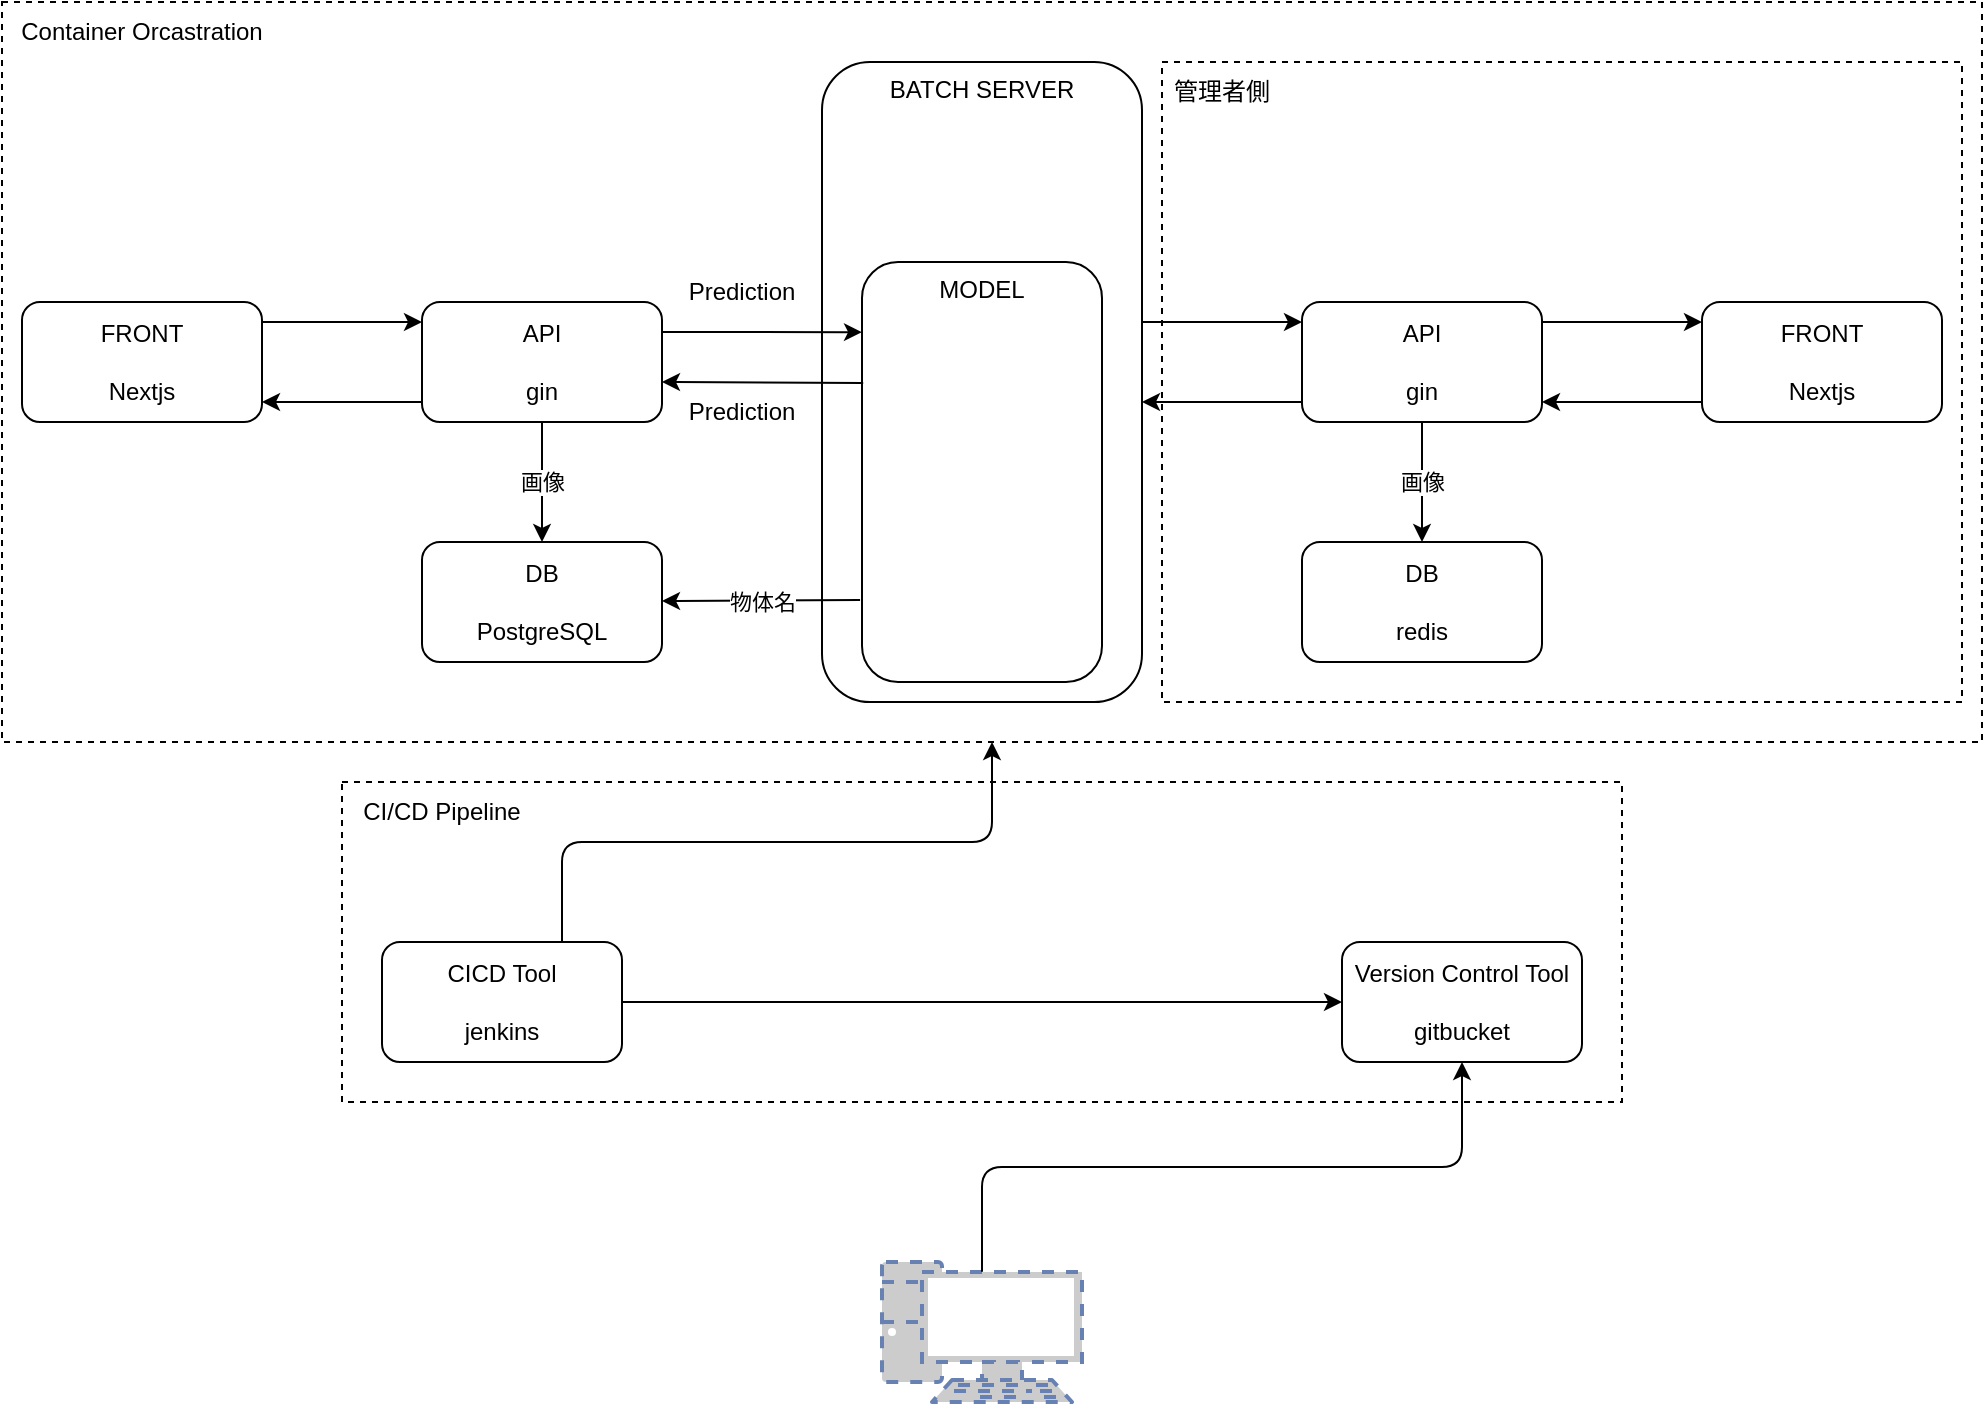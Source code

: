 <mxfile>
    <diagram id="oFzymOmgXEcPGZudOugp" name="ページ1">
        <mxGraphModel dx="928" dy="604" grid="1" gridSize="10" guides="1" tooltips="1" connect="1" arrows="1" fold="1" page="1" pageScale="1" pageWidth="1169" pageHeight="827" math="0" shadow="0">
            <root>
                <mxCell id="0"/>
                <mxCell id="1" parent="0"/>
                <mxCell id="41" value="" style="rounded=0;whiteSpace=wrap;html=1;dashed=1;fillColor=none;" vertex="1" parent="1">
                    <mxGeometry x="260" y="440" width="640" height="160" as="geometry"/>
                </mxCell>
                <mxCell id="43" value="" style="rounded=0;whiteSpace=wrap;html=1;dashed=1;fillColor=none;" vertex="1" parent="1">
                    <mxGeometry x="90" y="50" width="990" height="370" as="geometry"/>
                </mxCell>
                <mxCell id="32" value="" style="rounded=0;whiteSpace=wrap;html=1;dashed=1;fillColor=none;" vertex="1" parent="1">
                    <mxGeometry x="670" y="80" width="400" height="320" as="geometry"/>
                </mxCell>
                <mxCell id="2" value="FRONT&lt;br&gt;&lt;br&gt;Nextjs" style="rounded=1;whiteSpace=wrap;html=1;" vertex="1" parent="1">
                    <mxGeometry x="100" y="200" width="120" height="60" as="geometry"/>
                </mxCell>
                <mxCell id="3" value="API&lt;br&gt;&lt;br&gt;gin" style="rounded=1;whiteSpace=wrap;html=1;" vertex="1" parent="1">
                    <mxGeometry x="300" y="200" width="120" height="60" as="geometry"/>
                </mxCell>
                <mxCell id="4" value="DB&lt;br&gt;&lt;br&gt;PostgreSQL" style="rounded=1;whiteSpace=wrap;html=1;" vertex="1" parent="1">
                    <mxGeometry x="300" y="320" width="120" height="60" as="geometry"/>
                </mxCell>
                <mxCell id="5" value="BATCH SERVER" style="rounded=1;whiteSpace=wrap;html=1;align=center;verticalAlign=top;" vertex="1" parent="1">
                    <mxGeometry x="500" y="80" width="160" height="320" as="geometry"/>
                </mxCell>
                <mxCell id="7" value="" style="endArrow=classic;html=1;" edge="1" parent="1">
                    <mxGeometry relative="1" as="geometry">
                        <mxPoint x="220" y="210" as="sourcePoint"/>
                        <mxPoint x="300" y="210" as="targetPoint"/>
                    </mxGeometry>
                </mxCell>
                <mxCell id="9" value="" style="endArrow=classic;html=1;" edge="1" parent="1">
                    <mxGeometry relative="1" as="geometry">
                        <mxPoint x="300" y="250" as="sourcePoint"/>
                        <mxPoint x="220" y="250" as="targetPoint"/>
                    </mxGeometry>
                </mxCell>
                <mxCell id="11" value="" style="endArrow=classic;html=1;entryX=0.5;entryY=0;entryDx=0;entryDy=0;exitX=0.5;exitY=1;exitDx=0;exitDy=0;" edge="1" parent="1" source="3" target="4">
                    <mxGeometry relative="1" as="geometry">
                        <mxPoint x="354" y="280" as="sourcePoint"/>
                        <mxPoint x="434" y="280" as="targetPoint"/>
                    </mxGeometry>
                </mxCell>
                <mxCell id="12" value="画像" style="edgeLabel;resizable=0;html=1;align=center;verticalAlign=middle;" connectable="0" vertex="1" parent="11">
                    <mxGeometry relative="1" as="geometry"/>
                </mxCell>
                <mxCell id="15" value="" style="endArrow=classic;html=1;exitX=-0.008;exitY=0.805;exitDx=0;exitDy=0;exitPerimeter=0;" edge="1" parent="1" source="17">
                    <mxGeometry relative="1" as="geometry">
                        <mxPoint x="500" y="349.5" as="sourcePoint"/>
                        <mxPoint x="420" y="349.5" as="targetPoint"/>
                    </mxGeometry>
                </mxCell>
                <mxCell id="16" value="物体名" style="edgeLabel;resizable=0;html=1;align=center;verticalAlign=middle;" connectable="0" vertex="1" parent="15">
                    <mxGeometry relative="1" as="geometry"/>
                </mxCell>
                <mxCell id="17" value="MODEL" style="rounded=1;whiteSpace=wrap;html=1;verticalAlign=top;" vertex="1" parent="1">
                    <mxGeometry x="520" y="180" width="120" height="210" as="geometry"/>
                </mxCell>
                <mxCell id="19" style="edgeStyle=none;html=1;exitX=1;exitY=0.25;exitDx=0;exitDy=0;entryX=0;entryY=0.167;entryDx=0;entryDy=0;entryPerimeter=0;" edge="1" parent="1" source="3" target="17">
                    <mxGeometry relative="1" as="geometry"/>
                </mxCell>
                <mxCell id="22" value="Prediction" style="text;html=1;strokeColor=none;fillColor=none;align=center;verticalAlign=middle;whiteSpace=wrap;rounded=0;" vertex="1" parent="1">
                    <mxGeometry x="430" y="180" width="60" height="30" as="geometry"/>
                </mxCell>
                <mxCell id="23" value="Prediction" style="text;html=1;strokeColor=none;fillColor=none;align=center;verticalAlign=middle;whiteSpace=wrap;rounded=0;" vertex="1" parent="1">
                    <mxGeometry x="430" y="240" width="60" height="30" as="geometry"/>
                </mxCell>
                <mxCell id="24" value="FRONT&lt;br&gt;&lt;br&gt;Nextjs" style="rounded=1;whiteSpace=wrap;html=1;" vertex="1" parent="1">
                    <mxGeometry x="940" y="200" width="120" height="60" as="geometry"/>
                </mxCell>
                <mxCell id="25" value="API&lt;br&gt;&lt;br&gt;gin" style="rounded=1;whiteSpace=wrap;html=1;" vertex="1" parent="1">
                    <mxGeometry x="740" y="200" width="120" height="60" as="geometry"/>
                </mxCell>
                <mxCell id="26" value="DB&lt;br&gt;&lt;br&gt;redis" style="rounded=1;whiteSpace=wrap;html=1;" vertex="1" parent="1">
                    <mxGeometry x="740" y="320" width="120" height="60" as="geometry"/>
                </mxCell>
                <mxCell id="27" value="" style="endArrow=classic;html=1;" edge="1" parent="1">
                    <mxGeometry relative="1" as="geometry">
                        <mxPoint x="860" y="210" as="sourcePoint"/>
                        <mxPoint x="940" y="210" as="targetPoint"/>
                    </mxGeometry>
                </mxCell>
                <mxCell id="28" value="" style="endArrow=classic;html=1;" edge="1" parent="1">
                    <mxGeometry relative="1" as="geometry">
                        <mxPoint x="940" y="250" as="sourcePoint"/>
                        <mxPoint x="860" y="250" as="targetPoint"/>
                    </mxGeometry>
                </mxCell>
                <mxCell id="29" value="" style="endArrow=classic;html=1;entryX=0.5;entryY=0;entryDx=0;entryDy=0;exitX=0.5;exitY=1;exitDx=0;exitDy=0;" edge="1" parent="1" source="25" target="26">
                    <mxGeometry relative="1" as="geometry">
                        <mxPoint x="794" y="280" as="sourcePoint"/>
                        <mxPoint x="874" y="280" as="targetPoint"/>
                    </mxGeometry>
                </mxCell>
                <mxCell id="30" value="画像" style="edgeLabel;resizable=0;html=1;align=center;verticalAlign=middle;" connectable="0" vertex="1" parent="29">
                    <mxGeometry relative="1" as="geometry"/>
                </mxCell>
                <mxCell id="35" value="" style="endArrow=classic;html=1;" edge="1" parent="1">
                    <mxGeometry relative="1" as="geometry">
                        <mxPoint x="660" y="210" as="sourcePoint"/>
                        <mxPoint x="740" y="210" as="targetPoint"/>
                    </mxGeometry>
                </mxCell>
                <mxCell id="36" value="" style="endArrow=classic;html=1;" edge="1" parent="1">
                    <mxGeometry relative="1" as="geometry">
                        <mxPoint x="740" y="250" as="sourcePoint"/>
                        <mxPoint x="660" y="250" as="targetPoint"/>
                    </mxGeometry>
                </mxCell>
                <mxCell id="37" value="管理者側" style="text;html=1;strokeColor=none;fillColor=none;align=center;verticalAlign=middle;whiteSpace=wrap;rounded=0;dashed=1;" vertex="1" parent="1">
                    <mxGeometry x="670" y="80" width="60" height="30" as="geometry"/>
                </mxCell>
                <mxCell id="38" value="" style="endArrow=classic;html=1;exitX=0.005;exitY=0.288;exitDx=0;exitDy=0;exitPerimeter=0;" edge="1" parent="1" source="17">
                    <mxGeometry relative="1" as="geometry">
                        <mxPoint x="500" y="240" as="sourcePoint"/>
                        <mxPoint x="420" y="240" as="targetPoint"/>
                    </mxGeometry>
                </mxCell>
                <mxCell id="39" value="" style="fontColor=#0066CC;verticalAlign=top;verticalLabelPosition=bottom;labelPosition=center;align=center;html=1;outlineConnect=0;fillColor=#CCCCCC;strokeColor=#6881B3;gradientColor=none;gradientDirection=north;strokeWidth=2;shape=mxgraph.networks.pc;dashed=1;" vertex="1" parent="1">
                    <mxGeometry x="530" y="680" width="100" height="70" as="geometry"/>
                </mxCell>
                <mxCell id="49" style="edgeStyle=none;html=1;exitX=1;exitY=0.5;exitDx=0;exitDy=0;" edge="1" parent="1" source="40" target="42">
                    <mxGeometry relative="1" as="geometry"/>
                </mxCell>
                <mxCell id="40" value="CICD Tool&lt;br&gt;&lt;br&gt;jenkins" style="rounded=1;whiteSpace=wrap;html=1;" vertex="1" parent="1">
                    <mxGeometry x="280" y="520" width="120" height="60" as="geometry"/>
                </mxCell>
                <mxCell id="42" value="Version Control Tool&lt;br&gt;&lt;br&gt;gitbucket" style="rounded=1;whiteSpace=wrap;html=1;" vertex="1" parent="1">
                    <mxGeometry x="760" y="520" width="120" height="60" as="geometry"/>
                </mxCell>
                <mxCell id="44" value="Container Orcastration" style="text;html=1;strokeColor=none;fillColor=none;align=center;verticalAlign=middle;whiteSpace=wrap;rounded=0;dashed=1;" vertex="1" parent="1">
                    <mxGeometry x="90" y="50" width="140" height="30" as="geometry"/>
                </mxCell>
                <mxCell id="45" value="CI/CD Pipeline" style="text;html=1;strokeColor=none;fillColor=none;align=center;verticalAlign=middle;whiteSpace=wrap;rounded=0;dashed=1;" vertex="1" parent="1">
                    <mxGeometry x="260" y="440" width="100" height="30" as="geometry"/>
                </mxCell>
                <mxCell id="52" value="" style="edgeStyle=elbowEdgeStyle;elbow=vertical;endArrow=classic;html=1;exitX=0.75;exitY=0;exitDx=0;exitDy=0;entryX=0.5;entryY=1;entryDx=0;entryDy=0;" edge="1" parent="1" source="40" target="43">
                    <mxGeometry width="50" height="50" relative="1" as="geometry">
                        <mxPoint x="550" y="420" as="sourcePoint"/>
                        <mxPoint x="600" y="370" as="targetPoint"/>
                    </mxGeometry>
                </mxCell>
                <mxCell id="54" value="" style="edgeStyle=elbowEdgeStyle;elbow=vertical;endArrow=classic;html=1;entryX=0.5;entryY=1;entryDx=0;entryDy=0;exitX=0.5;exitY=0.07;exitDx=0;exitDy=0;exitPerimeter=0;" edge="1" parent="1" source="39" target="42">
                    <mxGeometry width="50" height="50" relative="1" as="geometry">
                        <mxPoint x="585" y="670" as="sourcePoint"/>
                        <mxPoint x="800" y="590" as="targetPoint"/>
                    </mxGeometry>
                </mxCell>
            </root>
        </mxGraphModel>
    </diagram>
</mxfile>